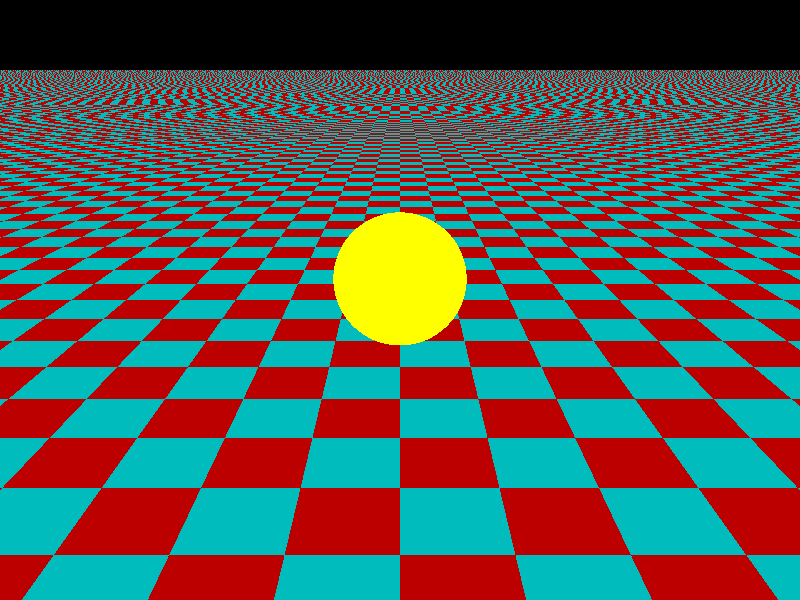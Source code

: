 #include "colors.inc"
#include "textures.inc"
camera{
    location<0,3,-9>
    look_at<0,0,0>
    angle 60
}
light_source{
    <0,1,-10>
    color Red
    area_light<0,0,0><1,0,1>3,3
    adaptive 1
	jitter
}
plane{
    y,-1
    texture{
		pigment{
			checker
			color rgb<0.5,0,0>
			color rgb<0,0.5,0.5>
		}
		finish{
			diffuse 0.4
			ambient 0.2
			phong 1
			phong_size 100
			reflection 0.01
		}
	}
}
sphere{
    <0,0,1>, 1
    texture{
        pigment{ color Yellow }
        normal{ bumps 0.9 scale 0.1 }
        finish{ ambient .3 phong .1 }
    }
}
